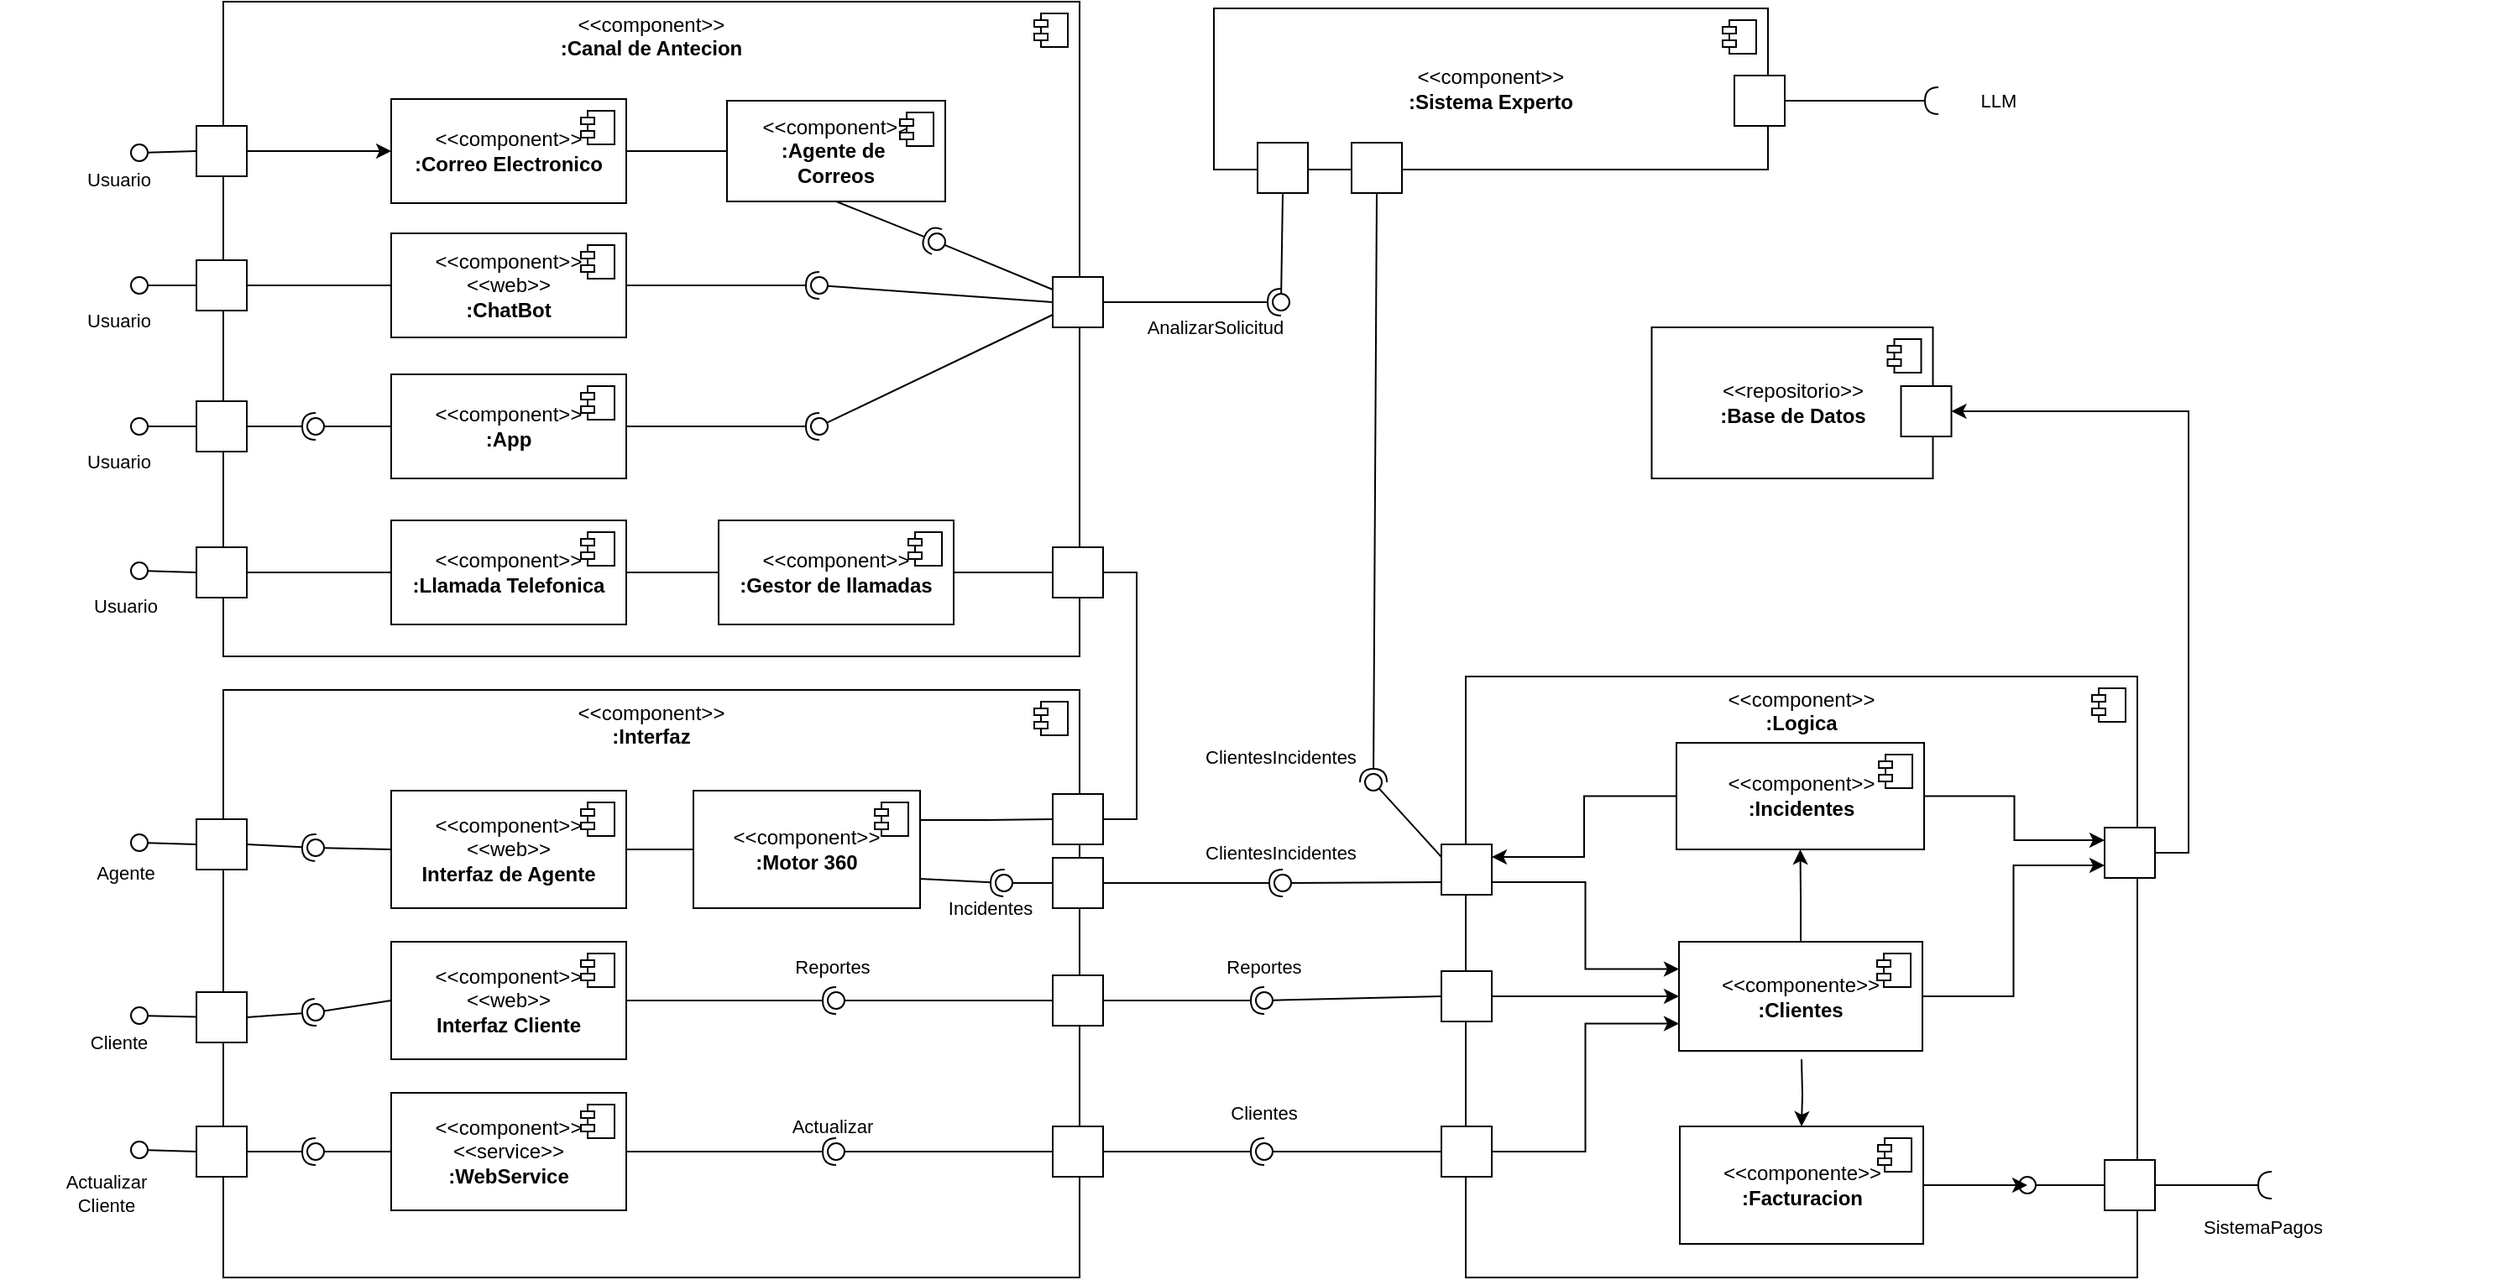 <mxfile version="24.7.7">
  <diagram name="Página-1" id="badeSgl3rarpciUWfAk7">
    <mxGraphModel dx="2587" dy="790" grid="1" gridSize="10" guides="1" tooltips="1" connect="1" arrows="1" fold="1" page="1" pageScale="1" pageWidth="827" pageHeight="1169" math="0" shadow="0">
      <root>
        <mxCell id="0" />
        <mxCell id="1" parent="0" />
        <mxCell id="QKdsGa7gmg4QLBwzVYQP-52" value="&amp;lt;&amp;lt;component&amp;gt;&amp;gt;&lt;div&gt;&lt;b&gt;:Logica&lt;/b&gt;&lt;/div&gt;" style="html=1;dropTarget=0;whiteSpace=wrap;verticalAlign=top;" parent="1" vertex="1">
          <mxGeometry x="60" y="472" width="400" height="358" as="geometry" />
        </mxCell>
        <mxCell id="QKdsGa7gmg4QLBwzVYQP-53" value="" style="shape=module;jettyWidth=8;jettyHeight=4;" parent="QKdsGa7gmg4QLBwzVYQP-52" vertex="1">
          <mxGeometry x="1" width="20" height="20" relative="1" as="geometry">
            <mxPoint x="-27" y="7" as="offset" />
          </mxGeometry>
        </mxCell>
        <mxCell id="oYlXpJVkNZ7Khja5sfW1-7" value="" style="rounded=0;orthogonalLoop=1;jettySize=auto;html=1;endArrow=oval;endFill=0;sketch=0;sourcePerimeterSpacing=0;targetPerimeterSpacing=0;endSize=10;exitX=0;exitY=0.5;exitDx=0;exitDy=0;" parent="1" source="QKdsGa7gmg4QLBwzVYQP-26" edge="1">
          <mxGeometry relative="1" as="geometry">
            <mxPoint x="-800" y="90" as="sourcePoint" />
            <mxPoint x="-730" y="160" as="targetPoint" />
          </mxGeometry>
        </mxCell>
        <mxCell id="oYlXpJVkNZ7Khja5sfW1-8" value="" style="ellipse;whiteSpace=wrap;html=1;align=center;aspect=fixed;fillColor=none;strokeColor=none;resizable=0;perimeter=centerPerimeter;rotatable=0;allowArrows=0;points=[];outlineConnect=1;" parent="1" vertex="1">
          <mxGeometry x="-720" y="156" width="10" height="10" as="geometry" />
        </mxCell>
        <mxCell id="oYlXpJVkNZ7Khja5sfW1-23" value="&lt;div&gt;&amp;lt;&amp;lt;repositorio&amp;gt;&amp;gt;&lt;br&gt;&lt;div&gt;&lt;b&gt;:Base de Datos&lt;/b&gt;&lt;/div&gt;&lt;/div&gt;" style="html=1;dropTarget=0;whiteSpace=wrap;" parent="1" vertex="1">
          <mxGeometry x="170.75" y="264" width="167.5" height="90" as="geometry" />
        </mxCell>
        <mxCell id="oYlXpJVkNZ7Khja5sfW1-24" value="" style="shape=module;jettyWidth=8;jettyHeight=4;" parent="oYlXpJVkNZ7Khja5sfW1-23" vertex="1">
          <mxGeometry x="1" width="20" height="20" relative="1" as="geometry">
            <mxPoint x="-27" y="7" as="offset" />
          </mxGeometry>
        </mxCell>
        <mxCell id="oYlXpJVkNZ7Khja5sfW1-25" value="&amp;lt;&amp;lt;component&amp;gt;&amp;gt;&lt;div&gt;&lt;b&gt;:Sistema&amp;nbsp;&lt;/b&gt;&lt;b style=&quot;background-color: initial;&quot;&gt;Experto&lt;/b&gt;&lt;/div&gt;" style="html=1;dropTarget=0;whiteSpace=wrap;" parent="1" vertex="1">
          <mxGeometry x="-90" y="74" width="330" height="96" as="geometry" />
        </mxCell>
        <mxCell id="oYlXpJVkNZ7Khja5sfW1-26" value="" style="shape=module;jettyWidth=8;jettyHeight=4;" parent="oYlXpJVkNZ7Khja5sfW1-25" vertex="1">
          <mxGeometry x="1" width="20" height="20" relative="1" as="geometry">
            <mxPoint x="-27" y="7" as="offset" />
          </mxGeometry>
        </mxCell>
        <mxCell id="QKdsGa7gmg4QLBwzVYQP-125" style="edgeStyle=orthogonalEdgeStyle;rounded=0;orthogonalLoop=1;jettySize=auto;html=1;exitX=1;exitY=0.5;exitDx=0;exitDy=0;entryX=0;entryY=0.75;entryDx=0;entryDy=0;" parent="1" source="oYlXpJVkNZ7Khja5sfW1-29" target="QKdsGa7gmg4QLBwzVYQP-121" edge="1">
          <mxGeometry relative="1" as="geometry">
            <mxPoint x="530" y="640" as="targetPoint" />
          </mxGeometry>
        </mxCell>
        <mxCell id="oKgdhm9xQElxdaElD9RI-2" style="edgeStyle=orthogonalEdgeStyle;rounded=0;orthogonalLoop=1;jettySize=auto;html=1;entryX=0.5;entryY=0;entryDx=0;entryDy=0;" parent="1" target="0yX0eXvTFX88OV4LpYDG-4" edge="1">
          <mxGeometry relative="1" as="geometry">
            <mxPoint x="260" y="700" as="sourcePoint" />
          </mxGeometry>
        </mxCell>
        <mxCell id="oYlXpJVkNZ7Khja5sfW1-29" value="&amp;lt;&amp;lt;componente&amp;gt;&amp;gt;&lt;div&gt;&lt;div&gt;&lt;b&gt;:Clientes&lt;/b&gt;&lt;/div&gt;&lt;/div&gt;" style="html=1;dropTarget=0;whiteSpace=wrap;" parent="1" vertex="1">
          <mxGeometry x="187" y="630" width="145" height="65" as="geometry" />
        </mxCell>
        <mxCell id="oYlXpJVkNZ7Khja5sfW1-30" value="" style="shape=module;jettyWidth=8;jettyHeight=4;" parent="oYlXpJVkNZ7Khja5sfW1-29" vertex="1">
          <mxGeometry x="1" width="20" height="20" relative="1" as="geometry">
            <mxPoint x="-27" y="7" as="offset" />
          </mxGeometry>
        </mxCell>
        <mxCell id="oYlXpJVkNZ7Khja5sfW1-34" value="" style="ellipse;whiteSpace=wrap;html=1;align=center;aspect=fixed;fillColor=none;strokeColor=none;resizable=0;perimeter=centerPerimeter;rotatable=0;allowArrows=0;points=[];outlineConnect=1;" parent="1" vertex="1">
          <mxGeometry x="379.5" y="164" width="10" height="10" as="geometry" />
        </mxCell>
        <mxCell id="QKdsGa7gmg4QLBwzVYQP-124" style="edgeStyle=orthogonalEdgeStyle;rounded=0;orthogonalLoop=1;jettySize=auto;html=1;exitX=1;exitY=0.5;exitDx=0;exitDy=0;entryX=0;entryY=0.25;entryDx=0;entryDy=0;" parent="1" source="oYlXpJVkNZ7Khja5sfW1-45" target="QKdsGa7gmg4QLBwzVYQP-121" edge="1">
          <mxGeometry relative="1" as="geometry" />
        </mxCell>
        <mxCell id="xeF10_SFYfUYEAMAfc9h-4" style="edgeStyle=orthogonalEdgeStyle;rounded=0;orthogonalLoop=1;jettySize=auto;html=1;exitX=0;exitY=0.5;exitDx=0;exitDy=0;entryX=1;entryY=0.25;entryDx=0;entryDy=0;" edge="1" parent="1" source="oYlXpJVkNZ7Khja5sfW1-45" target="QKdsGa7gmg4QLBwzVYQP-144">
          <mxGeometry relative="1" as="geometry" />
        </mxCell>
        <mxCell id="oYlXpJVkNZ7Khja5sfW1-45" value="&amp;lt;&amp;lt;component&amp;gt;&amp;gt;&lt;div&gt;&lt;b style=&quot;background-color: initial;&quot;&gt;:Incidentes&lt;/b&gt;&lt;/div&gt;" style="html=1;dropTarget=0;whiteSpace=wrap;" parent="1" vertex="1">
          <mxGeometry x="185.5" y="511.5" width="147.5" height="63.5" as="geometry" />
        </mxCell>
        <mxCell id="oYlXpJVkNZ7Khja5sfW1-46" value="" style="shape=module;jettyWidth=8;jettyHeight=4;" parent="oYlXpJVkNZ7Khja5sfW1-45" vertex="1">
          <mxGeometry x="1" width="20" height="20" relative="1" as="geometry">
            <mxPoint x="-27" y="7" as="offset" />
          </mxGeometry>
        </mxCell>
        <mxCell id="oYlXpJVkNZ7Khja5sfW1-49" value="" style="ellipse;whiteSpace=wrap;html=1;align=center;aspect=fixed;fillColor=none;strokeColor=none;resizable=0;perimeter=centerPerimeter;rotatable=0;allowArrows=0;points=[];outlineConnect=1;" parent="1" vertex="1">
          <mxGeometry x="179.5" y="184" width="10" height="10" as="geometry" />
        </mxCell>
        <mxCell id="oYlXpJVkNZ7Khja5sfW1-52" value="" style="ellipse;whiteSpace=wrap;html=1;align=center;aspect=fixed;fillColor=none;strokeColor=none;resizable=0;perimeter=centerPerimeter;rotatable=0;allowArrows=0;points=[];outlineConnect=1;" parent="1" vertex="1">
          <mxGeometry x="389.5" y="234" width="10" height="10" as="geometry" />
        </mxCell>
        <mxCell id="oYlXpJVkNZ7Khja5sfW1-53" value="" style="rounded=0;orthogonalLoop=1;jettySize=auto;html=1;endArrow=halfCircle;endFill=0;endSize=6;strokeWidth=1;sketch=0;exitX=1;exitY=0.5;exitDx=0;exitDy=0;" parent="1" source="QKdsGa7gmg4QLBwzVYQP-60" edge="1">
          <mxGeometry relative="1" as="geometry">
            <mxPoint x="386" y="180" as="sourcePoint" />
            <mxPoint x="341.5" y="129" as="targetPoint" />
          </mxGeometry>
        </mxCell>
        <mxCell id="oYlXpJVkNZ7Khja5sfW1-55" value="" style="ellipse;whiteSpace=wrap;html=1;align=center;aspect=fixed;fillColor=none;strokeColor=none;resizable=0;perimeter=centerPerimeter;rotatable=0;allowArrows=0;points=[];outlineConnect=1;" parent="1" vertex="1">
          <mxGeometry x="640" y="190" width="10" height="10" as="geometry" />
        </mxCell>
        <mxCell id="oYlXpJVkNZ7Khja5sfW1-58" value="" style="ellipse;whiteSpace=wrap;html=1;align=center;aspect=fixed;fillColor=none;strokeColor=none;resizable=0;perimeter=centerPerimeter;rotatable=0;allowArrows=0;points=[];outlineConnect=1;" parent="1" vertex="1">
          <mxGeometry x="504.5" y="198" width="10" height="10" as="geometry" />
        </mxCell>
        <mxCell id="oYlXpJVkNZ7Khja5sfW1-66" value="" style="ellipse;whiteSpace=wrap;html=1;align=center;aspect=fixed;fillColor=none;strokeColor=none;resizable=0;perimeter=centerPerimeter;rotatable=0;allowArrows=0;points=[];outlineConnect=1;" parent="1" vertex="1">
          <mxGeometry x="554.5" y="273" width="10" height="10" as="geometry" />
        </mxCell>
        <mxCell id="oYlXpJVkNZ7Khja5sfW1-69" value="" style="ellipse;whiteSpace=wrap;html=1;align=center;aspect=fixed;fillColor=none;strokeColor=none;resizable=0;perimeter=centerPerimeter;rotatable=0;allowArrows=0;points=[];outlineConnect=1;" parent="1" vertex="1">
          <mxGeometry x="650" y="520" width="10" height="10" as="geometry" />
        </mxCell>
        <mxCell id="oYlXpJVkNZ7Khja5sfW1-84" value="" style="ellipse;whiteSpace=wrap;html=1;align=center;aspect=fixed;fillColor=none;strokeColor=none;resizable=0;perimeter=centerPerimeter;rotatable=0;allowArrows=0;points=[];outlineConnect=1;" parent="1" vertex="1">
          <mxGeometry x="450.5" y="532" width="10" height="10" as="geometry" />
        </mxCell>
        <mxCell id="oYlXpJVkNZ7Khja5sfW1-88" value="" style="ellipse;whiteSpace=wrap;html=1;align=center;aspect=fixed;fillColor=none;strokeColor=none;resizable=0;perimeter=centerPerimeter;rotatable=0;allowArrows=0;points=[];outlineConnect=1;" parent="1" vertex="1">
          <mxGeometry x="511.5" y="555" width="10" height="10" as="geometry" />
        </mxCell>
        <UserObject label="SistemaPagos" placeholders="1" name="Variable" id="oYlXpJVkNZ7Khja5sfW1-94">
          <mxCell style="text;html=1;strokeColor=none;fillColor=none;align=center;verticalAlign=middle;whiteSpace=wrap;overflow=hidden;fontSize=11;" parent="1" vertex="1">
            <mxGeometry x="480" y="790" width="110" height="20" as="geometry" />
          </mxCell>
        </UserObject>
        <UserObject label="LLM" placeholders="1" name="Variable" id="oYlXpJVkNZ7Khja5sfW1-102">
          <mxCell style="text;html=1;strokeColor=none;fillColor=none;align=center;verticalAlign=middle;whiteSpace=wrap;overflow=hidden;fontSize=11;" parent="1" vertex="1">
            <mxGeometry x="313.5" y="119" width="127" height="20" as="geometry" />
          </mxCell>
        </UserObject>
        <UserObject label="Actualizar&lt;div&gt;Cliente&lt;/div&gt;" placeholders="1" name="Variable" id="oYlXpJVkNZ7Khja5sfW1-107">
          <mxCell style="text;html=1;strokeColor=none;fillColor=none;align=center;verticalAlign=middle;whiteSpace=wrap;overflow=hidden;fontSize=11;" parent="1" vertex="1">
            <mxGeometry x="-813" y="760" width="127" height="40" as="geometry" />
          </mxCell>
        </UserObject>
        <mxCell id="0yX0eXvTFX88OV4LpYDG-4" value="&amp;lt;&amp;lt;componente&amp;gt;&amp;gt;&lt;div&gt;&lt;b&gt;:&lt;/b&gt;&lt;b style=&quot;background-color: initial;&quot;&gt;Facturacion&lt;/b&gt;&lt;/div&gt;" style="html=1;dropTarget=0;whiteSpace=wrap;" parent="1" vertex="1">
          <mxGeometry x="187.5" y="740" width="145" height="70" as="geometry" />
        </mxCell>
        <mxCell id="0yX0eXvTFX88OV4LpYDG-5" value="" style="shape=module;jettyWidth=8;jettyHeight=4;" parent="0yX0eXvTFX88OV4LpYDG-4" vertex="1">
          <mxGeometry x="1" width="20" height="20" relative="1" as="geometry">
            <mxPoint x="-27" y="7" as="offset" />
          </mxGeometry>
        </mxCell>
        <mxCell id="0yX0eXvTFX88OV4LpYDG-8" value="" style="ellipse;whiteSpace=wrap;html=1;align=center;aspect=fixed;fillColor=none;strokeColor=none;resizable=0;perimeter=centerPerimeter;rotatable=0;allowArrows=0;points=[];outlineConnect=1;" parent="1" vertex="1">
          <mxGeometry x="511.5" y="460" width="10" height="10" as="geometry" />
        </mxCell>
        <mxCell id="0yX0eXvTFX88OV4LpYDG-12" value="" style="ellipse;whiteSpace=wrap;html=1;align=center;aspect=fixed;fillColor=none;strokeColor=none;resizable=0;perimeter=centerPerimeter;rotatable=0;allowArrows=0;points=[];outlineConnect=1;" parent="1" vertex="1">
          <mxGeometry x="665" y="460" width="10" height="10" as="geometry" />
        </mxCell>
        <mxCell id="QKdsGa7gmg4QLBwzVYQP-1" value="&amp;lt;&amp;lt;component&amp;gt;&amp;gt;&lt;div&gt;&lt;b&gt;:Canal de Antecion&lt;/b&gt;&lt;/div&gt;" style="html=1;dropTarget=0;whiteSpace=wrap;verticalAlign=top;" parent="1" vertex="1">
          <mxGeometry x="-680" y="70" width="510" height="390" as="geometry" />
        </mxCell>
        <mxCell id="QKdsGa7gmg4QLBwzVYQP-2" value="" style="shape=module;jettyWidth=8;jettyHeight=4;" parent="QKdsGa7gmg4QLBwzVYQP-1" vertex="1">
          <mxGeometry x="1" width="20" height="20" relative="1" as="geometry">
            <mxPoint x="-27" y="7" as="offset" />
          </mxGeometry>
        </mxCell>
        <mxCell id="QKdsGa7gmg4QLBwzVYQP-88" style="edgeStyle=orthogonalEdgeStyle;rounded=0;orthogonalLoop=1;jettySize=auto;html=1;exitX=1;exitY=0.5;exitDx=0;exitDy=0;entryX=0;entryY=0.5;entryDx=0;entryDy=0;endArrow=none;endFill=0;" parent="1" source="QKdsGa7gmg4QLBwzVYQP-5" target="QKdsGa7gmg4QLBwzVYQP-82" edge="1">
          <mxGeometry relative="1" as="geometry" />
        </mxCell>
        <mxCell id="QKdsGa7gmg4QLBwzVYQP-5" value="&amp;lt;&amp;lt;component&amp;gt;&amp;gt;&lt;div&gt;&lt;b&gt;:&lt;/b&gt;&lt;b style=&quot;background-color: initial;&quot;&gt;Llamada Telefonica&lt;/b&gt;&lt;/div&gt;" style="html=1;dropTarget=0;whiteSpace=wrap;" parent="1" vertex="1">
          <mxGeometry x="-580" y="379" width="140" height="62" as="geometry" />
        </mxCell>
        <mxCell id="QKdsGa7gmg4QLBwzVYQP-6" value="" style="shape=module;jettyWidth=8;jettyHeight=4;" parent="QKdsGa7gmg4QLBwzVYQP-5" vertex="1">
          <mxGeometry x="1" width="20" height="20" relative="1" as="geometry">
            <mxPoint x="-27" y="7" as="offset" />
          </mxGeometry>
        </mxCell>
        <mxCell id="QKdsGa7gmg4QLBwzVYQP-50" style="edgeStyle=orthogonalEdgeStyle;rounded=0;orthogonalLoop=1;jettySize=auto;html=1;exitX=1;exitY=0.5;exitDx=0;exitDy=0;entryX=0;entryY=0.5;entryDx=0;entryDy=0;endArrow=none;endFill=0;" parent="1" source="QKdsGa7gmg4QLBwzVYQP-7" target="QKdsGa7gmg4QLBwzVYQP-43" edge="1">
          <mxGeometry relative="1" as="geometry" />
        </mxCell>
        <mxCell id="QKdsGa7gmg4QLBwzVYQP-7" value="&amp;lt;&amp;lt;component&amp;gt;&amp;gt;&lt;div&gt;&lt;b&gt;:&lt;/b&gt;&lt;b style=&quot;background-color: initial;&quot;&gt;Correo Electronico&lt;/b&gt;&lt;/div&gt;" style="html=1;dropTarget=0;whiteSpace=wrap;" parent="1" vertex="1">
          <mxGeometry x="-580" y="128" width="140" height="62" as="geometry" />
        </mxCell>
        <mxCell id="QKdsGa7gmg4QLBwzVYQP-8" value="" style="shape=module;jettyWidth=8;jettyHeight=4;" parent="QKdsGa7gmg4QLBwzVYQP-7" vertex="1">
          <mxGeometry x="1" width="20" height="20" relative="1" as="geometry">
            <mxPoint x="-27" y="7" as="offset" />
          </mxGeometry>
        </mxCell>
        <mxCell id="QKdsGa7gmg4QLBwzVYQP-9" value="&amp;lt;&amp;lt;component&amp;gt;&amp;gt;&lt;div&gt;&amp;lt;&amp;lt;web&amp;gt;&amp;gt;&lt;br&gt;&lt;div&gt;&lt;b&gt;:&lt;/b&gt;&lt;b style=&quot;background-color: initial;&quot;&gt;ChatBot&lt;/b&gt;&lt;/div&gt;&lt;/div&gt;" style="html=1;dropTarget=0;whiteSpace=wrap;" parent="1" vertex="1">
          <mxGeometry x="-580" y="208" width="140" height="62" as="geometry" />
        </mxCell>
        <mxCell id="QKdsGa7gmg4QLBwzVYQP-10" value="" style="shape=module;jettyWidth=8;jettyHeight=4;" parent="QKdsGa7gmg4QLBwzVYQP-9" vertex="1">
          <mxGeometry x="1" width="20" height="20" relative="1" as="geometry">
            <mxPoint x="-27" y="7" as="offset" />
          </mxGeometry>
        </mxCell>
        <mxCell id="QKdsGa7gmg4QLBwzVYQP-13" value="&amp;lt;&amp;lt;component&amp;gt;&amp;gt;&lt;div&gt;&lt;b&gt;:Interfaz&lt;/b&gt;&lt;/div&gt;" style="html=1;dropTarget=0;whiteSpace=wrap;verticalAlign=top;" parent="1" vertex="1">
          <mxGeometry x="-680" y="480" width="510" height="350" as="geometry" />
        </mxCell>
        <mxCell id="QKdsGa7gmg4QLBwzVYQP-14" value="" style="shape=module;jettyWidth=8;jettyHeight=4;" parent="QKdsGa7gmg4QLBwzVYQP-13" vertex="1">
          <mxGeometry x="1" width="20" height="20" relative="1" as="geometry">
            <mxPoint x="-27" y="7" as="offset" />
          </mxGeometry>
        </mxCell>
        <mxCell id="QKdsGa7gmg4QLBwzVYQP-98" style="edgeStyle=orthogonalEdgeStyle;rounded=0;orthogonalLoop=1;jettySize=auto;html=1;exitX=1;exitY=0.5;exitDx=0;exitDy=0;entryX=0;entryY=0.5;entryDx=0;entryDy=0;endArrow=none;endFill=0;" parent="1" source="QKdsGa7gmg4QLBwzVYQP-15" target="QKdsGa7gmg4QLBwzVYQP-84" edge="1">
          <mxGeometry relative="1" as="geometry" />
        </mxCell>
        <mxCell id="QKdsGa7gmg4QLBwzVYQP-15" value="&amp;lt;&amp;lt;component&amp;gt;&amp;gt;&lt;div&gt;&amp;lt;&amp;lt;web&amp;gt;&amp;gt;&lt;br&gt;&lt;div&gt;&lt;b&gt;Interfaz de Agente&lt;/b&gt;&lt;/div&gt;&lt;/div&gt;" style="html=1;dropTarget=0;whiteSpace=wrap;" parent="1" vertex="1">
          <mxGeometry x="-580" y="540" width="140" height="70" as="geometry" />
        </mxCell>
        <mxCell id="QKdsGa7gmg4QLBwzVYQP-16" value="" style="shape=module;jettyWidth=8;jettyHeight=4;" parent="QKdsGa7gmg4QLBwzVYQP-15" vertex="1">
          <mxGeometry x="1" width="20" height="20" relative="1" as="geometry">
            <mxPoint x="-27" y="7" as="offset" />
          </mxGeometry>
        </mxCell>
        <mxCell id="QKdsGa7gmg4QLBwzVYQP-17" value="&amp;lt;&amp;lt;component&amp;gt;&amp;gt;&lt;div&gt;&amp;lt;&amp;lt;web&amp;gt;&amp;gt;&lt;br&gt;&lt;div&gt;&lt;b&gt;Interfaz Cliente&lt;/b&gt;&lt;/div&gt;&lt;/div&gt;" style="html=1;dropTarget=0;whiteSpace=wrap;" parent="1" vertex="1">
          <mxGeometry x="-580" y="630" width="140" height="70" as="geometry" />
        </mxCell>
        <mxCell id="QKdsGa7gmg4QLBwzVYQP-18" value="" style="shape=module;jettyWidth=8;jettyHeight=4;" parent="QKdsGa7gmg4QLBwzVYQP-17" vertex="1">
          <mxGeometry x="1" width="20" height="20" relative="1" as="geometry">
            <mxPoint x="-27" y="7" as="offset" />
          </mxGeometry>
        </mxCell>
        <mxCell id="QKdsGa7gmg4QLBwzVYQP-19" value="&amp;lt;&amp;lt;component&amp;gt;&amp;gt;&lt;div&gt;&amp;lt;&amp;lt;service&amp;gt;&amp;gt;&lt;br&gt;&lt;div&gt;&lt;div&gt;&lt;b&gt;:WebService&lt;/b&gt;&lt;/div&gt;&lt;/div&gt;&lt;/div&gt;" style="html=1;dropTarget=0;whiteSpace=wrap;" parent="1" vertex="1">
          <mxGeometry x="-580" y="720" width="140" height="70" as="geometry" />
        </mxCell>
        <mxCell id="QKdsGa7gmg4QLBwzVYQP-20" value="" style="shape=module;jettyWidth=8;jettyHeight=4;" parent="QKdsGa7gmg4QLBwzVYQP-19" vertex="1">
          <mxGeometry x="1" width="20" height="20" relative="1" as="geometry">
            <mxPoint x="-27" y="7" as="offset" />
          </mxGeometry>
        </mxCell>
        <mxCell id="QKdsGa7gmg4QLBwzVYQP-21" value="&amp;lt;&amp;lt;component&amp;gt;&amp;gt;&lt;div&gt;&lt;b&gt;:&lt;/b&gt;&lt;b style=&quot;background-color: initial;&quot;&gt;App&lt;/b&gt;&lt;/div&gt;" style="html=1;dropTarget=0;whiteSpace=wrap;" parent="1" vertex="1">
          <mxGeometry x="-580" y="292" width="140" height="62" as="geometry" />
        </mxCell>
        <mxCell id="QKdsGa7gmg4QLBwzVYQP-22" value="" style="shape=module;jettyWidth=8;jettyHeight=4;" parent="QKdsGa7gmg4QLBwzVYQP-21" vertex="1">
          <mxGeometry x="1" width="20" height="20" relative="1" as="geometry">
            <mxPoint x="-27" y="7" as="offset" />
          </mxGeometry>
        </mxCell>
        <mxCell id="QKdsGa7gmg4QLBwzVYQP-30" style="edgeStyle=orthogonalEdgeStyle;rounded=0;orthogonalLoop=1;jettySize=auto;html=1;exitX=1;exitY=0.5;exitDx=0;exitDy=0;entryX=0;entryY=0.5;entryDx=0;entryDy=0;endArrow=classic;endFill=1;" parent="1" source="QKdsGa7gmg4QLBwzVYQP-26" target="QKdsGa7gmg4QLBwzVYQP-7" edge="1">
          <mxGeometry relative="1" as="geometry" />
        </mxCell>
        <mxCell id="QKdsGa7gmg4QLBwzVYQP-26" value="" style="html=1;rounded=0;" parent="1" vertex="1">
          <mxGeometry x="-696" y="144" width="30" height="30" as="geometry" />
        </mxCell>
        <mxCell id="QKdsGa7gmg4QLBwzVYQP-68" style="edgeStyle=orthogonalEdgeStyle;rounded=0;orthogonalLoop=1;jettySize=auto;html=1;exitX=1;exitY=0.5;exitDx=0;exitDy=0;entryX=0;entryY=0.5;entryDx=0;entryDy=0;endArrow=none;endFill=0;" parent="1" source="QKdsGa7gmg4QLBwzVYQP-31" target="QKdsGa7gmg4QLBwzVYQP-9" edge="1">
          <mxGeometry relative="1" as="geometry" />
        </mxCell>
        <mxCell id="QKdsGa7gmg4QLBwzVYQP-31" value="" style="html=1;rounded=0;" parent="1" vertex="1">
          <mxGeometry x="-696" y="224" width="30" height="30" as="geometry" />
        </mxCell>
        <mxCell id="QKdsGa7gmg4QLBwzVYQP-32" value="" style="html=1;rounded=0;" parent="1" vertex="1">
          <mxGeometry x="-696" y="308" width="30" height="30" as="geometry" />
        </mxCell>
        <mxCell id="QKdsGa7gmg4QLBwzVYQP-87" style="edgeStyle=orthogonalEdgeStyle;rounded=0;orthogonalLoop=1;jettySize=auto;html=1;exitX=1;exitY=0.5;exitDx=0;exitDy=0;entryX=0;entryY=0.5;entryDx=0;entryDy=0;endArrow=none;endFill=0;" parent="1" source="QKdsGa7gmg4QLBwzVYQP-33" target="QKdsGa7gmg4QLBwzVYQP-5" edge="1">
          <mxGeometry relative="1" as="geometry" />
        </mxCell>
        <mxCell id="QKdsGa7gmg4QLBwzVYQP-33" value="" style="html=1;rounded=0;" parent="1" vertex="1">
          <mxGeometry x="-696" y="395" width="30" height="30" as="geometry" />
        </mxCell>
        <mxCell id="QKdsGa7gmg4QLBwzVYQP-34" value="" style="rounded=0;orthogonalLoop=1;jettySize=auto;html=1;endArrow=halfCircle;endFill=0;endSize=6;strokeWidth=1;sketch=0;exitX=1;exitY=0.5;exitDx=0;exitDy=0;" parent="1" source="QKdsGa7gmg4QLBwzVYQP-32" target="QKdsGa7gmg4QLBwzVYQP-36" edge="1">
          <mxGeometry relative="1" as="geometry">
            <mxPoint x="-480" y="278" as="sourcePoint" />
          </mxGeometry>
        </mxCell>
        <mxCell id="QKdsGa7gmg4QLBwzVYQP-35" value="" style="rounded=0;orthogonalLoop=1;jettySize=auto;html=1;endArrow=oval;endFill=0;sketch=0;sourcePerimeterSpacing=0;targetPerimeterSpacing=0;endSize=10;exitX=0;exitY=0.5;exitDx=0;exitDy=0;" parent="1" source="QKdsGa7gmg4QLBwzVYQP-21" target="QKdsGa7gmg4QLBwzVYQP-36" edge="1">
          <mxGeometry relative="1" as="geometry">
            <mxPoint x="-660" y="240" as="sourcePoint" />
          </mxGeometry>
        </mxCell>
        <mxCell id="QKdsGa7gmg4QLBwzVYQP-36" value="" style="ellipse;whiteSpace=wrap;html=1;align=center;aspect=fixed;fillColor=none;strokeColor=none;resizable=0;perimeter=centerPerimeter;rotatable=0;allowArrows=0;points=[];outlineConnect=1;" parent="1" vertex="1">
          <mxGeometry x="-630" y="318" width="10" height="10" as="geometry" />
        </mxCell>
        <mxCell id="QKdsGa7gmg4QLBwzVYQP-39" value="" style="rounded=0;orthogonalLoop=1;jettySize=auto;html=1;endArrow=oval;endFill=0;sketch=0;sourcePerimeterSpacing=0;targetPerimeterSpacing=0;endSize=10;exitX=0;exitY=0.5;exitDx=0;exitDy=0;" parent="1" source="QKdsGa7gmg4QLBwzVYQP-31" edge="1">
          <mxGeometry relative="1" as="geometry">
            <mxPoint x="-686" y="169" as="sourcePoint" />
            <mxPoint x="-730" y="239" as="targetPoint" />
          </mxGeometry>
        </mxCell>
        <mxCell id="QKdsGa7gmg4QLBwzVYQP-40" value="" style="ellipse;whiteSpace=wrap;html=1;align=center;aspect=fixed;fillColor=none;strokeColor=none;resizable=0;perimeter=centerPerimeter;rotatable=0;allowArrows=0;points=[];outlineConnect=1;" parent="1" vertex="1">
          <mxGeometry x="-710" y="192" width="10" height="10" as="geometry" />
        </mxCell>
        <mxCell id="QKdsGa7gmg4QLBwzVYQP-41" value="" style="rounded=0;orthogonalLoop=1;jettySize=auto;html=1;endArrow=oval;endFill=0;sketch=0;sourcePerimeterSpacing=0;targetPerimeterSpacing=0;endSize=10;exitX=0;exitY=0.5;exitDx=0;exitDy=0;" parent="1" source="QKdsGa7gmg4QLBwzVYQP-32" edge="1">
          <mxGeometry relative="1" as="geometry">
            <mxPoint x="-686" y="249" as="sourcePoint" />
            <mxPoint x="-730" y="323" as="targetPoint" />
          </mxGeometry>
        </mxCell>
        <mxCell id="QKdsGa7gmg4QLBwzVYQP-42" value="" style="rounded=0;orthogonalLoop=1;jettySize=auto;html=1;endArrow=oval;endFill=0;sketch=0;sourcePerimeterSpacing=0;targetPerimeterSpacing=0;endSize=10;exitX=0;exitY=0.5;exitDx=0;exitDy=0;" parent="1" source="QKdsGa7gmg4QLBwzVYQP-33" edge="1">
          <mxGeometry relative="1" as="geometry">
            <mxPoint x="-700" y="410" as="sourcePoint" />
            <mxPoint x="-730" y="409" as="targetPoint" />
          </mxGeometry>
        </mxCell>
        <mxCell id="QKdsGa7gmg4QLBwzVYQP-43" value="&amp;lt;&amp;lt;component&amp;gt;&amp;gt;&lt;div&gt;&lt;b&gt;:Agente de&amp;nbsp;&lt;/b&gt;&lt;div&gt;&lt;b&gt;Correos&lt;/b&gt;&lt;/div&gt;&lt;/div&gt;" style="html=1;dropTarget=0;whiteSpace=wrap;" parent="1" vertex="1">
          <mxGeometry x="-380" y="129" width="130" height="60" as="geometry" />
        </mxCell>
        <mxCell id="QKdsGa7gmg4QLBwzVYQP-44" value="" style="shape=module;jettyWidth=8;jettyHeight=4;" parent="QKdsGa7gmg4QLBwzVYQP-43" vertex="1">
          <mxGeometry x="1" width="20" height="20" relative="1" as="geometry">
            <mxPoint x="-27" y="7" as="offset" />
          </mxGeometry>
        </mxCell>
        <mxCell id="QKdsGa7gmg4QLBwzVYQP-55" value="" style="ellipse;whiteSpace=wrap;html=1;align=center;aspect=fixed;fillColor=none;strokeColor=none;resizable=0;perimeter=centerPerimeter;rotatable=0;allowArrows=0;points=[];outlineConnect=1;" parent="1" vertex="1">
          <mxGeometry x="-80" y="156" width="10" height="10" as="geometry" />
        </mxCell>
        <mxCell id="QKdsGa7gmg4QLBwzVYQP-56" value="" style="html=1;rounded=0;" parent="1" vertex="1">
          <mxGeometry x="-64" y="154" width="30" height="30" as="geometry" />
        </mxCell>
        <mxCell id="QKdsGa7gmg4QLBwzVYQP-58" value="" style="ellipse;whiteSpace=wrap;html=1;align=center;aspect=fixed;fillColor=none;strokeColor=none;resizable=0;perimeter=centerPerimeter;rotatable=0;allowArrows=0;points=[];outlineConnect=1;" parent="1" vertex="1">
          <mxGeometry x="-210" y="156" width="10" height="10" as="geometry" />
        </mxCell>
        <mxCell id="QKdsGa7gmg4QLBwzVYQP-59" value="" style="html=1;rounded=0;" parent="1" vertex="1">
          <mxGeometry x="-186" y="234" width="30" height="30" as="geometry" />
        </mxCell>
        <mxCell id="QKdsGa7gmg4QLBwzVYQP-60" value="" style="html=1;rounded=0;" parent="1" vertex="1">
          <mxGeometry x="220" y="114" width="30" height="30" as="geometry" />
        </mxCell>
        <mxCell id="QKdsGa7gmg4QLBwzVYQP-64" value="" style="rounded=0;orthogonalLoop=1;jettySize=auto;html=1;endArrow=halfCircle;endFill=0;endSize=6;strokeWidth=1;sketch=0;exitX=1;exitY=0.5;exitDx=0;exitDy=0;" parent="1" source="QKdsGa7gmg4QLBwzVYQP-65" edge="1">
          <mxGeometry relative="1" as="geometry">
            <mxPoint x="611.5" y="781" as="sourcePoint" />
            <mxPoint x="540" y="775" as="targetPoint" />
          </mxGeometry>
        </mxCell>
        <mxCell id="QKdsGa7gmg4QLBwzVYQP-65" value="" style="html=1;rounded=0;" parent="1" vertex="1">
          <mxGeometry x="440.5" y="760" width="30" height="30" as="geometry" />
        </mxCell>
        <mxCell id="QKdsGa7gmg4QLBwzVYQP-69" value="" style="rounded=0;orthogonalLoop=1;jettySize=auto;html=1;endArrow=halfCircle;endFill=0;endSize=6;strokeWidth=1;sketch=0;exitX=1;exitY=0.5;exitDx=0;exitDy=0;" parent="1" source="QKdsGa7gmg4QLBwzVYQP-59" target="QKdsGa7gmg4QLBwzVYQP-71" edge="1">
          <mxGeometry relative="1" as="geometry">
            <mxPoint x="-90" y="308" as="sourcePoint" />
          </mxGeometry>
        </mxCell>
        <mxCell id="QKdsGa7gmg4QLBwzVYQP-70" value="" style="rounded=0;orthogonalLoop=1;jettySize=auto;html=1;endArrow=oval;endFill=0;sketch=0;sourcePerimeterSpacing=0;targetPerimeterSpacing=0;endSize=10;exitX=0.5;exitY=1;exitDx=0;exitDy=0;" parent="1" source="QKdsGa7gmg4QLBwzVYQP-56" target="QKdsGa7gmg4QLBwzVYQP-71" edge="1">
          <mxGeometry relative="1" as="geometry">
            <mxPoint x="-130" y="308" as="sourcePoint" />
          </mxGeometry>
        </mxCell>
        <mxCell id="QKdsGa7gmg4QLBwzVYQP-71" value="" style="ellipse;whiteSpace=wrap;html=1;align=center;aspect=fixed;fillColor=none;strokeColor=none;resizable=0;perimeter=centerPerimeter;rotatable=0;allowArrows=0;points=[];outlineConnect=1;" parent="1" vertex="1">
          <mxGeometry x="-55" y="244" width="10" height="10" as="geometry" />
        </mxCell>
        <mxCell id="QKdsGa7gmg4QLBwzVYQP-72" value="" style="rounded=0;orthogonalLoop=1;jettySize=auto;html=1;endArrow=halfCircle;endFill=0;endSize=6;strokeWidth=1;sketch=0;exitX=0.5;exitY=1;exitDx=0;exitDy=0;" parent="1" source="QKdsGa7gmg4QLBwzVYQP-43" target="QKdsGa7gmg4QLBwzVYQP-74" edge="1">
          <mxGeometry relative="1" as="geometry">
            <mxPoint x="-400" y="275" as="sourcePoint" />
          </mxGeometry>
        </mxCell>
        <mxCell id="QKdsGa7gmg4QLBwzVYQP-73" value="" style="rounded=0;orthogonalLoop=1;jettySize=auto;html=1;endArrow=oval;endFill=0;sketch=0;sourcePerimeterSpacing=0;targetPerimeterSpacing=0;endSize=10;exitX=0;exitY=0.25;exitDx=0;exitDy=0;" parent="1" source="QKdsGa7gmg4QLBwzVYQP-59" target="QKdsGa7gmg4QLBwzVYQP-74" edge="1">
          <mxGeometry relative="1" as="geometry">
            <mxPoint x="-440" y="275" as="sourcePoint" />
          </mxGeometry>
        </mxCell>
        <mxCell id="QKdsGa7gmg4QLBwzVYQP-74" value="" style="ellipse;whiteSpace=wrap;html=1;align=center;aspect=fixed;fillColor=none;strokeColor=none;resizable=0;perimeter=centerPerimeter;rotatable=0;allowArrows=0;points=[];outlineConnect=1;" parent="1" vertex="1">
          <mxGeometry x="-260" y="208" width="10" height="10" as="geometry" />
        </mxCell>
        <mxCell id="QKdsGa7gmg4QLBwzVYQP-75" value="" style="rounded=0;orthogonalLoop=1;jettySize=auto;html=1;endArrow=halfCircle;endFill=0;endSize=6;strokeWidth=1;sketch=0;exitX=1;exitY=0.5;exitDx=0;exitDy=0;" parent="1" source="QKdsGa7gmg4QLBwzVYQP-9" target="QKdsGa7gmg4QLBwzVYQP-77" edge="1">
          <mxGeometry relative="1" as="geometry">
            <mxPoint x="-250" y="298" as="sourcePoint" />
          </mxGeometry>
        </mxCell>
        <mxCell id="QKdsGa7gmg4QLBwzVYQP-76" value="" style="rounded=0;orthogonalLoop=1;jettySize=auto;html=1;endArrow=oval;endFill=0;sketch=0;sourcePerimeterSpacing=0;targetPerimeterSpacing=0;endSize=10;exitX=0;exitY=0.5;exitDx=0;exitDy=0;" parent="1" source="QKdsGa7gmg4QLBwzVYQP-59" target="QKdsGa7gmg4QLBwzVYQP-77" edge="1">
          <mxGeometry relative="1" as="geometry">
            <mxPoint x="-290" y="298" as="sourcePoint" />
          </mxGeometry>
        </mxCell>
        <mxCell id="QKdsGa7gmg4QLBwzVYQP-77" value="" style="ellipse;whiteSpace=wrap;html=1;align=center;aspect=fixed;fillColor=none;strokeColor=none;resizable=0;perimeter=centerPerimeter;rotatable=0;allowArrows=0;points=[];outlineConnect=1;" parent="1" vertex="1">
          <mxGeometry x="-330" y="234" width="10" height="10" as="geometry" />
        </mxCell>
        <mxCell id="QKdsGa7gmg4QLBwzVYQP-78" value="" style="rounded=0;orthogonalLoop=1;jettySize=auto;html=1;endArrow=halfCircle;endFill=0;endSize=6;strokeWidth=1;sketch=0;exitX=1;exitY=0.5;exitDx=0;exitDy=0;" parent="1" source="QKdsGa7gmg4QLBwzVYQP-21" target="QKdsGa7gmg4QLBwzVYQP-80" edge="1">
          <mxGeometry relative="1" as="geometry">
            <mxPoint x="-280" y="305" as="sourcePoint" />
          </mxGeometry>
        </mxCell>
        <mxCell id="QKdsGa7gmg4QLBwzVYQP-79" value="" style="rounded=0;orthogonalLoop=1;jettySize=auto;html=1;endArrow=oval;endFill=0;sketch=0;sourcePerimeterSpacing=0;targetPerimeterSpacing=0;endSize=10;exitX=0;exitY=0.75;exitDx=0;exitDy=0;" parent="1" source="QKdsGa7gmg4QLBwzVYQP-59" target="QKdsGa7gmg4QLBwzVYQP-80" edge="1">
          <mxGeometry relative="1" as="geometry">
            <mxPoint x="-320" y="305" as="sourcePoint" />
          </mxGeometry>
        </mxCell>
        <mxCell id="QKdsGa7gmg4QLBwzVYQP-80" value="" style="ellipse;whiteSpace=wrap;html=1;align=center;aspect=fixed;fillColor=none;strokeColor=none;resizable=0;perimeter=centerPerimeter;rotatable=0;allowArrows=0;points=[];outlineConnect=1;" parent="1" vertex="1">
          <mxGeometry x="-330" y="318" width="10" height="10" as="geometry" />
        </mxCell>
        <mxCell id="QKdsGa7gmg4QLBwzVYQP-89" style="edgeStyle=orthogonalEdgeStyle;rounded=0;orthogonalLoop=1;jettySize=auto;html=1;exitX=1;exitY=0.5;exitDx=0;exitDy=0;entryX=0;entryY=0.5;entryDx=0;entryDy=0;endArrow=none;endFill=0;" parent="1" source="QKdsGa7gmg4QLBwzVYQP-82" target="QKdsGa7gmg4QLBwzVYQP-86" edge="1">
          <mxGeometry relative="1" as="geometry" />
        </mxCell>
        <mxCell id="QKdsGa7gmg4QLBwzVYQP-82" value="&amp;lt;&amp;lt;component&amp;gt;&amp;gt;&lt;div&gt;&lt;b&gt;:Gestor de llamadas&lt;/b&gt;&lt;/div&gt;" style="html=1;dropTarget=0;whiteSpace=wrap;" parent="1" vertex="1">
          <mxGeometry x="-385" y="379" width="140" height="62" as="geometry" />
        </mxCell>
        <mxCell id="QKdsGa7gmg4QLBwzVYQP-83" value="" style="shape=module;jettyWidth=8;jettyHeight=4;" parent="QKdsGa7gmg4QLBwzVYQP-82" vertex="1">
          <mxGeometry x="1" width="20" height="20" relative="1" as="geometry">
            <mxPoint x="-27" y="7" as="offset" />
          </mxGeometry>
        </mxCell>
        <mxCell id="QKdsGa7gmg4QLBwzVYQP-91" style="edgeStyle=orthogonalEdgeStyle;rounded=0;orthogonalLoop=1;jettySize=auto;html=1;exitX=1;exitY=0.25;exitDx=0;exitDy=0;entryX=0;entryY=0.5;entryDx=0;entryDy=0;endArrow=none;endFill=0;" parent="1" source="QKdsGa7gmg4QLBwzVYQP-84" target="QKdsGa7gmg4QLBwzVYQP-90" edge="1">
          <mxGeometry relative="1" as="geometry" />
        </mxCell>
        <mxCell id="QKdsGa7gmg4QLBwzVYQP-84" value="&amp;lt;&amp;lt;component&amp;gt;&amp;gt;&lt;div&gt;&lt;b&gt;:Motor 360&lt;/b&gt;&lt;/div&gt;" style="html=1;dropTarget=0;whiteSpace=wrap;imageWidth=24;" parent="1" vertex="1">
          <mxGeometry x="-400" y="540" width="135" height="70" as="geometry" />
        </mxCell>
        <mxCell id="QKdsGa7gmg4QLBwzVYQP-85" value="" style="shape=module;jettyWidth=8;jettyHeight=4;" parent="QKdsGa7gmg4QLBwzVYQP-84" vertex="1">
          <mxGeometry x="1" width="20" height="20" relative="1" as="geometry">
            <mxPoint x="-27" y="7" as="offset" />
          </mxGeometry>
        </mxCell>
        <mxCell id="QKdsGa7gmg4QLBwzVYQP-97" style="edgeStyle=orthogonalEdgeStyle;rounded=0;orthogonalLoop=1;jettySize=auto;html=1;exitX=1;exitY=0.5;exitDx=0;exitDy=0;entryX=1;entryY=0.5;entryDx=0;entryDy=0;endArrow=none;endFill=0;" parent="1" source="QKdsGa7gmg4QLBwzVYQP-86" target="QKdsGa7gmg4QLBwzVYQP-90" edge="1">
          <mxGeometry relative="1" as="geometry" />
        </mxCell>
        <mxCell id="QKdsGa7gmg4QLBwzVYQP-86" value="" style="html=1;rounded=0;" parent="1" vertex="1">
          <mxGeometry x="-186" y="395" width="30" height="30" as="geometry" />
        </mxCell>
        <mxCell id="QKdsGa7gmg4QLBwzVYQP-90" value="" style="html=1;rounded=0;" parent="1" vertex="1">
          <mxGeometry x="-186" y="542" width="30" height="30" as="geometry" />
        </mxCell>
        <mxCell id="QKdsGa7gmg4QLBwzVYQP-92" value="" style="html=1;rounded=0;" parent="1" vertex="1">
          <mxGeometry x="-186" y="580" width="30" height="30" as="geometry" />
        </mxCell>
        <mxCell id="QKdsGa7gmg4QLBwzVYQP-94" value="" style="rounded=0;orthogonalLoop=1;jettySize=auto;html=1;endArrow=halfCircle;endFill=0;endSize=6;strokeWidth=1;sketch=0;exitX=1;exitY=0.75;exitDx=0;exitDy=0;" parent="1" source="QKdsGa7gmg4QLBwzVYQP-84" target="QKdsGa7gmg4QLBwzVYQP-96" edge="1">
          <mxGeometry relative="1" as="geometry">
            <mxPoint x="-200" y="635" as="sourcePoint" />
          </mxGeometry>
        </mxCell>
        <mxCell id="QKdsGa7gmg4QLBwzVYQP-95" value="" style="rounded=0;orthogonalLoop=1;jettySize=auto;html=1;endArrow=oval;endFill=0;sketch=0;sourcePerimeterSpacing=0;targetPerimeterSpacing=0;endSize=10;exitX=0;exitY=0.5;exitDx=0;exitDy=0;" parent="1" source="QKdsGa7gmg4QLBwzVYQP-92" target="QKdsGa7gmg4QLBwzVYQP-96" edge="1">
          <mxGeometry relative="1" as="geometry">
            <mxPoint x="-240" y="635" as="sourcePoint" />
          </mxGeometry>
        </mxCell>
        <mxCell id="QKdsGa7gmg4QLBwzVYQP-96" value="" style="ellipse;whiteSpace=wrap;html=1;align=center;aspect=fixed;fillColor=none;strokeColor=none;resizable=0;perimeter=centerPerimeter;rotatable=0;allowArrows=0;points=[];outlineConnect=1;" parent="1" vertex="1">
          <mxGeometry x="-220" y="590" width="10" height="10" as="geometry" />
        </mxCell>
        <mxCell id="QKdsGa7gmg4QLBwzVYQP-143" style="edgeStyle=orthogonalEdgeStyle;rounded=0;orthogonalLoop=1;jettySize=auto;html=1;entryX=0.5;entryY=1;entryDx=0;entryDy=0;exitX=0.5;exitY=0;exitDx=0;exitDy=0;" parent="1" source="oYlXpJVkNZ7Khja5sfW1-29" target="oYlXpJVkNZ7Khja5sfW1-45" edge="1">
          <mxGeometry relative="1" as="geometry">
            <mxPoint x="270" y="695" as="sourcePoint" />
          </mxGeometry>
        </mxCell>
        <mxCell id="oKgdhm9xQElxdaElD9RI-3" style="edgeStyle=orthogonalEdgeStyle;rounded=0;orthogonalLoop=1;jettySize=auto;html=1;exitX=1;exitY=0.75;exitDx=0;exitDy=0;entryX=0;entryY=0.25;entryDx=0;entryDy=0;" parent="1" source="QKdsGa7gmg4QLBwzVYQP-144" target="oYlXpJVkNZ7Khja5sfW1-29" edge="1">
          <mxGeometry relative="1" as="geometry" />
        </mxCell>
        <mxCell id="QKdsGa7gmg4QLBwzVYQP-102" value="" style="html=1;rounded=0;" parent="1" vertex="1">
          <mxGeometry x="-186" y="650" width="30" height="30" as="geometry" />
        </mxCell>
        <mxCell id="QKdsGa7gmg4QLBwzVYQP-103" value="" style="html=1;rounded=0;" parent="1" vertex="1">
          <mxGeometry x="-186" y="740" width="30" height="30" as="geometry" />
        </mxCell>
        <mxCell id="QKdsGa7gmg4QLBwzVYQP-104" value="" style="rounded=0;orthogonalLoop=1;jettySize=auto;html=1;endArrow=halfCircle;endFill=0;endSize=6;strokeWidth=1;sketch=0;exitX=1;exitY=0.5;exitDx=0;exitDy=0;" parent="1" source="QKdsGa7gmg4QLBwzVYQP-17" target="QKdsGa7gmg4QLBwzVYQP-106" edge="1">
          <mxGeometry relative="1" as="geometry">
            <mxPoint x="-290" y="695" as="sourcePoint" />
          </mxGeometry>
        </mxCell>
        <mxCell id="QKdsGa7gmg4QLBwzVYQP-105" value="" style="rounded=0;orthogonalLoop=1;jettySize=auto;html=1;endArrow=oval;endFill=0;sketch=0;sourcePerimeterSpacing=0;targetPerimeterSpacing=0;endSize=10;exitX=0;exitY=0.5;exitDx=0;exitDy=0;" parent="1" source="QKdsGa7gmg4QLBwzVYQP-102" target="QKdsGa7gmg4QLBwzVYQP-106" edge="1">
          <mxGeometry relative="1" as="geometry">
            <mxPoint x="-330" y="695" as="sourcePoint" />
          </mxGeometry>
        </mxCell>
        <mxCell id="QKdsGa7gmg4QLBwzVYQP-106" value="" style="ellipse;whiteSpace=wrap;html=1;align=center;aspect=fixed;fillColor=none;strokeColor=none;resizable=0;perimeter=centerPerimeter;rotatable=0;allowArrows=0;points=[];outlineConnect=1;" parent="1" vertex="1">
          <mxGeometry x="-320" y="660" width="10" height="10" as="geometry" />
        </mxCell>
        <mxCell id="QKdsGa7gmg4QLBwzVYQP-107" value="" style="rounded=0;orthogonalLoop=1;jettySize=auto;html=1;endArrow=halfCircle;endFill=0;endSize=6;strokeWidth=1;sketch=0;exitX=1;exitY=0.5;exitDx=0;exitDy=0;" parent="1" source="QKdsGa7gmg4QLBwzVYQP-19" target="QKdsGa7gmg4QLBwzVYQP-109" edge="1">
          <mxGeometry relative="1" as="geometry">
            <mxPoint x="-305" y="765" as="sourcePoint" />
          </mxGeometry>
        </mxCell>
        <mxCell id="QKdsGa7gmg4QLBwzVYQP-108" value="" style="rounded=0;orthogonalLoop=1;jettySize=auto;html=1;endArrow=oval;endFill=0;sketch=0;sourcePerimeterSpacing=0;targetPerimeterSpacing=0;endSize=10;exitX=0;exitY=0.5;exitDx=0;exitDy=0;" parent="1" source="QKdsGa7gmg4QLBwzVYQP-103" target="QKdsGa7gmg4QLBwzVYQP-109" edge="1">
          <mxGeometry relative="1" as="geometry">
            <mxPoint x="-345" y="765" as="sourcePoint" />
          </mxGeometry>
        </mxCell>
        <mxCell id="QKdsGa7gmg4QLBwzVYQP-109" value="" style="ellipse;whiteSpace=wrap;html=1;align=center;aspect=fixed;fillColor=none;strokeColor=none;resizable=0;perimeter=centerPerimeter;rotatable=0;allowArrows=0;points=[];outlineConnect=1;" parent="1" vertex="1">
          <mxGeometry x="-320" y="750" width="10" height="10" as="geometry" />
        </mxCell>
        <mxCell id="QKdsGa7gmg4QLBwzVYQP-112" value="" style="ellipse;whiteSpace=wrap;html=1;align=center;aspect=fixed;fillColor=none;strokeColor=none;resizable=0;perimeter=centerPerimeter;rotatable=0;allowArrows=0;points=[];outlineConnect=1;" parent="1" vertex="1">
          <mxGeometry x="140" y="712" width="10" height="10" as="geometry" />
        </mxCell>
        <mxCell id="QKdsGa7gmg4QLBwzVYQP-115" value="" style="ellipse;whiteSpace=wrap;html=1;align=center;aspect=fixed;fillColor=none;strokeColor=none;resizable=0;perimeter=centerPerimeter;rotatable=0;allowArrows=0;points=[];outlineConnect=1;" parent="1" vertex="1">
          <mxGeometry x="400" y="645" width="10" height="10" as="geometry" />
        </mxCell>
        <mxCell id="QKdsGa7gmg4QLBwzVYQP-123" style="edgeStyle=orthogonalEdgeStyle;rounded=0;orthogonalLoop=1;jettySize=auto;html=1;exitX=1;exitY=0.5;exitDx=0;exitDy=0;entryX=1;entryY=0.5;entryDx=0;entryDy=0;" parent="1" source="QKdsGa7gmg4QLBwzVYQP-121" target="QKdsGa7gmg4QLBwzVYQP-122" edge="1">
          <mxGeometry relative="1" as="geometry" />
        </mxCell>
        <mxCell id="QKdsGa7gmg4QLBwzVYQP-121" value="" style="html=1;rounded=0;" parent="1" vertex="1">
          <mxGeometry x="440.5" y="562" width="30" height="30" as="geometry" />
        </mxCell>
        <mxCell id="QKdsGa7gmg4QLBwzVYQP-122" value="" style="html=1;rounded=0;" parent="1" vertex="1">
          <mxGeometry x="319.25" y="299" width="30" height="30" as="geometry" />
        </mxCell>
        <mxCell id="QKdsGa7gmg4QLBwzVYQP-127" value="" style="rounded=0;orthogonalLoop=1;jettySize=auto;html=1;endArrow=oval;endFill=0;sketch=0;sourcePerimeterSpacing=0;targetPerimeterSpacing=0;endSize=10;exitX=0;exitY=0.5;exitDx=0;exitDy=0;" parent="1" source="QKdsGa7gmg4QLBwzVYQP-65" target="QKdsGa7gmg4QLBwzVYQP-128" edge="1">
          <mxGeometry relative="1" as="geometry">
            <mxPoint x="365" y="560" as="sourcePoint" />
          </mxGeometry>
        </mxCell>
        <mxCell id="QKdsGa7gmg4QLBwzVYQP-128" value="" style="ellipse;whiteSpace=wrap;html=1;align=center;aspect=fixed;fillColor=none;strokeColor=none;resizable=0;perimeter=centerPerimeter;rotatable=0;allowArrows=0;points=[];outlineConnect=1;" parent="1" vertex="1">
          <mxGeometry x="389.5" y="770" width="10" height="10" as="geometry" />
        </mxCell>
        <mxCell id="QKdsGa7gmg4QLBwzVYQP-129" value="" style="html=1;rounded=0;" parent="1" vertex="1">
          <mxGeometry x="-8" y="154" width="30" height="30" as="geometry" />
        </mxCell>
        <mxCell id="QKdsGa7gmg4QLBwzVYQP-130" value="" style="rounded=0;orthogonalLoop=1;jettySize=auto;html=1;endArrow=halfCircle;endFill=0;endSize=6;strokeWidth=1;sketch=0;entryX=0.7;entryY=0.4;entryDx=0;entryDy=0;entryPerimeter=0;exitX=0.5;exitY=1;exitDx=0;exitDy=0;" parent="1" source="QKdsGa7gmg4QLBwzVYQP-129" target="QKdsGa7gmg4QLBwzVYQP-132" edge="1">
          <mxGeometry relative="1" as="geometry">
            <mxPoint x="10" y="180" as="sourcePoint" />
          </mxGeometry>
        </mxCell>
        <mxCell id="QKdsGa7gmg4QLBwzVYQP-131" value="" style="rounded=0;orthogonalLoop=1;jettySize=auto;html=1;endArrow=oval;endFill=0;sketch=0;sourcePerimeterSpacing=0;targetPerimeterSpacing=0;endSize=10;exitX=0;exitY=0.25;exitDx=0;exitDy=0;" parent="1" source="QKdsGa7gmg4QLBwzVYQP-144" target="QKdsGa7gmg4QLBwzVYQP-132" edge="1">
          <mxGeometry relative="1" as="geometry">
            <mxPoint x="46" y="475" as="sourcePoint" />
          </mxGeometry>
        </mxCell>
        <mxCell id="QKdsGa7gmg4QLBwzVYQP-132" value="" style="ellipse;whiteSpace=wrap;html=1;align=center;aspect=fixed;fillColor=none;strokeColor=none;resizable=0;perimeter=centerPerimeter;rotatable=0;allowArrows=0;points=[];outlineConnect=1;" parent="1" vertex="1">
          <mxGeometry y="530" width="10" height="10" as="geometry" />
        </mxCell>
        <mxCell id="QKdsGa7gmg4QLBwzVYQP-145" style="edgeStyle=orthogonalEdgeStyle;rounded=0;orthogonalLoop=1;jettySize=auto;html=1;entryX=0;entryY=0.5;entryDx=0;entryDy=0;exitX=1;exitY=0.5;exitDx=0;exitDy=0;" parent="1" source="xeF10_SFYfUYEAMAfc9h-1" target="oYlXpJVkNZ7Khja5sfW1-29" edge="1">
          <mxGeometry relative="1" as="geometry">
            <mxPoint y="705" as="sourcePoint" />
          </mxGeometry>
        </mxCell>
        <mxCell id="QKdsGa7gmg4QLBwzVYQP-144" value="" style="html=1;rounded=0;" parent="1" vertex="1">
          <mxGeometry x="45.5" y="572" width="30" height="30" as="geometry" />
        </mxCell>
        <mxCell id="QKdsGa7gmg4QLBwzVYQP-148" value="" style="rounded=0;orthogonalLoop=1;jettySize=auto;html=1;endArrow=halfCircle;endFill=0;endSize=6;strokeWidth=1;sketch=0;exitX=1;exitY=0.5;exitDx=0;exitDy=0;" parent="1" source="QKdsGa7gmg4QLBwzVYQP-102" target="QKdsGa7gmg4QLBwzVYQP-150" edge="1">
          <mxGeometry relative="1" as="geometry">
            <mxPoint y="655" as="sourcePoint" />
          </mxGeometry>
        </mxCell>
        <mxCell id="QKdsGa7gmg4QLBwzVYQP-149" value="" style="rounded=0;orthogonalLoop=1;jettySize=auto;html=1;endArrow=oval;endFill=0;sketch=0;sourcePerimeterSpacing=0;targetPerimeterSpacing=0;endSize=10;exitX=0;exitY=0.5;exitDx=0;exitDy=0;" parent="1" source="xeF10_SFYfUYEAMAfc9h-1" target="QKdsGa7gmg4QLBwzVYQP-150" edge="1">
          <mxGeometry relative="1" as="geometry">
            <mxPoint x="-40" y="655" as="sourcePoint" />
          </mxGeometry>
        </mxCell>
        <mxCell id="QKdsGa7gmg4QLBwzVYQP-150" value="" style="ellipse;whiteSpace=wrap;html=1;align=center;aspect=fixed;fillColor=none;strokeColor=none;resizable=0;perimeter=centerPerimeter;rotatable=0;allowArrows=0;points=[];outlineConnect=1;" parent="1" vertex="1">
          <mxGeometry x="-65" y="660" width="10" height="10" as="geometry" />
        </mxCell>
        <mxCell id="QKdsGa7gmg4QLBwzVYQP-151" value="" style="rounded=0;orthogonalLoop=1;jettySize=auto;html=1;endArrow=halfCircle;endFill=0;endSize=6;strokeWidth=1;sketch=0;exitX=1;exitY=0.5;exitDx=0;exitDy=0;" parent="1" source="QKdsGa7gmg4QLBwzVYQP-103" target="QKdsGa7gmg4QLBwzVYQP-153" edge="1">
          <mxGeometry relative="1" as="geometry">
            <mxPoint x="-70" y="735" as="sourcePoint" />
          </mxGeometry>
        </mxCell>
        <mxCell id="QKdsGa7gmg4QLBwzVYQP-152" value="" style="rounded=0;orthogonalLoop=1;jettySize=auto;html=1;endArrow=oval;endFill=0;sketch=0;sourcePerimeterSpacing=0;targetPerimeterSpacing=0;endSize=10;exitX=0;exitY=0.5;exitDx=0;exitDy=0;" parent="1" source="xeF10_SFYfUYEAMAfc9h-2" target="QKdsGa7gmg4QLBwzVYQP-153" edge="1">
          <mxGeometry relative="1" as="geometry">
            <mxPoint x="-110" y="735" as="sourcePoint" />
          </mxGeometry>
        </mxCell>
        <mxCell id="QKdsGa7gmg4QLBwzVYQP-153" value="" style="ellipse;whiteSpace=wrap;html=1;align=center;aspect=fixed;fillColor=none;strokeColor=none;resizable=0;perimeter=centerPerimeter;rotatable=0;allowArrows=0;points=[];outlineConnect=1;" parent="1" vertex="1">
          <mxGeometry x="-65" y="750" width="10" height="10" as="geometry" />
        </mxCell>
        <mxCell id="QKdsGa7gmg4QLBwzVYQP-154" value="" style="html=1;rounded=0;" parent="1" vertex="1">
          <mxGeometry x="-696" y="557" width="30" height="30" as="geometry" />
        </mxCell>
        <mxCell id="QKdsGa7gmg4QLBwzVYQP-155" value="" style="rounded=0;orthogonalLoop=1;jettySize=auto;html=1;endArrow=oval;endFill=0;sketch=0;sourcePerimeterSpacing=0;targetPerimeterSpacing=0;endSize=10;exitX=0;exitY=0.5;exitDx=0;exitDy=0;" parent="1" source="QKdsGa7gmg4QLBwzVYQP-154" edge="1">
          <mxGeometry relative="1" as="geometry">
            <mxPoint x="-700" y="572" as="sourcePoint" />
            <mxPoint x="-730" y="571" as="targetPoint" />
          </mxGeometry>
        </mxCell>
        <mxCell id="QKdsGa7gmg4QLBwzVYQP-156" value="" style="html=1;rounded=0;" parent="1" vertex="1">
          <mxGeometry x="-696" y="660" width="30" height="30" as="geometry" />
        </mxCell>
        <mxCell id="QKdsGa7gmg4QLBwzVYQP-157" value="" style="rounded=0;orthogonalLoop=1;jettySize=auto;html=1;endArrow=oval;endFill=0;sketch=0;sourcePerimeterSpacing=0;targetPerimeterSpacing=0;endSize=10;" parent="1" source="QKdsGa7gmg4QLBwzVYQP-156" edge="1">
          <mxGeometry relative="1" as="geometry">
            <mxPoint x="-700" y="675" as="sourcePoint" />
            <mxPoint x="-730" y="674" as="targetPoint" />
          </mxGeometry>
        </mxCell>
        <mxCell id="QKdsGa7gmg4QLBwzVYQP-158" value="" style="html=1;rounded=0;" parent="1" vertex="1">
          <mxGeometry x="-696" y="740" width="30" height="30" as="geometry" />
        </mxCell>
        <mxCell id="QKdsGa7gmg4QLBwzVYQP-159" value="" style="rounded=0;orthogonalLoop=1;jettySize=auto;html=1;endArrow=oval;endFill=0;sketch=0;sourcePerimeterSpacing=0;targetPerimeterSpacing=0;endSize=10;exitX=0;exitY=0.5;exitDx=0;exitDy=0;" parent="1" source="QKdsGa7gmg4QLBwzVYQP-158" edge="1">
          <mxGeometry relative="1" as="geometry">
            <mxPoint x="-700" y="755" as="sourcePoint" />
            <mxPoint x="-730" y="754" as="targetPoint" />
          </mxGeometry>
        </mxCell>
        <mxCell id="QKdsGa7gmg4QLBwzVYQP-160" value="" style="rounded=0;orthogonalLoop=1;jettySize=auto;html=1;endArrow=halfCircle;endFill=0;endSize=6;strokeWidth=1;sketch=0;exitX=1;exitY=0.5;exitDx=0;exitDy=0;" parent="1" source="QKdsGa7gmg4QLBwzVYQP-154" target="QKdsGa7gmg4QLBwzVYQP-162" edge="1">
          <mxGeometry relative="1" as="geometry">
            <mxPoint x="-590" y="622" as="sourcePoint" />
          </mxGeometry>
        </mxCell>
        <mxCell id="QKdsGa7gmg4QLBwzVYQP-161" value="" style="rounded=0;orthogonalLoop=1;jettySize=auto;html=1;endArrow=oval;endFill=0;sketch=0;sourcePerimeterSpacing=0;targetPerimeterSpacing=0;endSize=10;exitX=0;exitY=0.5;exitDx=0;exitDy=0;" parent="1" source="QKdsGa7gmg4QLBwzVYQP-15" target="QKdsGa7gmg4QLBwzVYQP-162" edge="1">
          <mxGeometry relative="1" as="geometry">
            <mxPoint x="-630" y="622" as="sourcePoint" />
          </mxGeometry>
        </mxCell>
        <mxCell id="QKdsGa7gmg4QLBwzVYQP-162" value="" style="ellipse;whiteSpace=wrap;html=1;align=center;aspect=fixed;fillColor=none;strokeColor=none;resizable=0;perimeter=centerPerimeter;rotatable=0;allowArrows=0;points=[];outlineConnect=1;" parent="1" vertex="1">
          <mxGeometry x="-630" y="569" width="10" height="10" as="geometry" />
        </mxCell>
        <mxCell id="QKdsGa7gmg4QLBwzVYQP-163" value="" style="rounded=0;orthogonalLoop=1;jettySize=auto;html=1;endArrow=halfCircle;endFill=0;endSize=6;strokeWidth=1;sketch=0;exitX=1;exitY=0.5;exitDx=0;exitDy=0;" parent="1" source="QKdsGa7gmg4QLBwzVYQP-156" target="QKdsGa7gmg4QLBwzVYQP-165" edge="1">
          <mxGeometry relative="1" as="geometry">
            <mxPoint x="-605" y="705" as="sourcePoint" />
          </mxGeometry>
        </mxCell>
        <mxCell id="QKdsGa7gmg4QLBwzVYQP-164" value="" style="rounded=0;orthogonalLoop=1;jettySize=auto;html=1;endArrow=oval;endFill=0;sketch=0;sourcePerimeterSpacing=0;targetPerimeterSpacing=0;endSize=10;exitX=0;exitY=0.5;exitDx=0;exitDy=0;" parent="1" source="QKdsGa7gmg4QLBwzVYQP-17" target="QKdsGa7gmg4QLBwzVYQP-165" edge="1">
          <mxGeometry relative="1" as="geometry">
            <mxPoint x="-645" y="705" as="sourcePoint" />
          </mxGeometry>
        </mxCell>
        <mxCell id="QKdsGa7gmg4QLBwzVYQP-165" value="" style="ellipse;whiteSpace=wrap;html=1;align=center;aspect=fixed;fillColor=none;strokeColor=none;resizable=0;perimeter=centerPerimeter;rotatable=0;allowArrows=0;points=[];outlineConnect=1;" parent="1" vertex="1">
          <mxGeometry x="-630" y="667" width="10" height="10" as="geometry" />
        </mxCell>
        <mxCell id="QKdsGa7gmg4QLBwzVYQP-166" value="" style="rounded=0;orthogonalLoop=1;jettySize=auto;html=1;endArrow=halfCircle;endFill=0;endSize=6;strokeWidth=1;sketch=0;exitX=1;exitY=0.5;exitDx=0;exitDy=0;" parent="1" source="QKdsGa7gmg4QLBwzVYQP-158" target="QKdsGa7gmg4QLBwzVYQP-168" edge="1">
          <mxGeometry relative="1" as="geometry">
            <mxPoint x="-560" y="885" as="sourcePoint" />
          </mxGeometry>
        </mxCell>
        <mxCell id="QKdsGa7gmg4QLBwzVYQP-167" value="" style="rounded=0;orthogonalLoop=1;jettySize=auto;html=1;endArrow=oval;endFill=0;sketch=0;sourcePerimeterSpacing=0;targetPerimeterSpacing=0;endSize=10;exitX=0;exitY=0.5;exitDx=0;exitDy=0;" parent="1" source="QKdsGa7gmg4QLBwzVYQP-19" target="QKdsGa7gmg4QLBwzVYQP-168" edge="1">
          <mxGeometry relative="1" as="geometry">
            <mxPoint x="-600" y="885" as="sourcePoint" />
          </mxGeometry>
        </mxCell>
        <mxCell id="QKdsGa7gmg4QLBwzVYQP-168" value="" style="ellipse;whiteSpace=wrap;html=1;align=center;aspect=fixed;fillColor=none;strokeColor=none;resizable=0;perimeter=centerPerimeter;rotatable=0;allowArrows=0;points=[];outlineConnect=1;" parent="1" vertex="1">
          <mxGeometry x="-630" y="750" width="10" height="10" as="geometry" />
        </mxCell>
        <UserObject label="Cliente" placeholders="1" name="Variable" id="QKdsGa7gmg4QLBwzVYQP-169">
          <mxCell style="text;html=1;strokeColor=none;fillColor=none;align=center;verticalAlign=middle;whiteSpace=wrap;overflow=hidden;fontSize=11;" parent="1" vertex="1">
            <mxGeometry x="-784" y="680" width="84" height="20" as="geometry" />
          </mxCell>
        </UserObject>
        <UserObject label="Agente" placeholders="1" name="Variable" id="QKdsGa7gmg4QLBwzVYQP-171">
          <mxCell style="text;html=1;strokeColor=none;fillColor=none;align=center;verticalAlign=middle;whiteSpace=wrap;overflow=hidden;fontSize=11;" parent="1" vertex="1">
            <mxGeometry x="-780" y="579" width="84" height="20" as="geometry" />
          </mxCell>
        </UserObject>
        <UserObject label="Reportes" placeholders="1" name="Variable" id="QKdsGa7gmg4QLBwzVYQP-172">
          <mxCell style="text;html=1;strokeColor=none;fillColor=none;align=center;verticalAlign=middle;whiteSpace=wrap;overflow=hidden;fontSize=11;" parent="1" vertex="1">
            <mxGeometry x="-359.5" y="634.5" width="84" height="20" as="geometry" />
          </mxCell>
        </UserObject>
        <UserObject label="Actualizar" placeholders="1" name="Variable" id="QKdsGa7gmg4QLBwzVYQP-173">
          <mxCell style="text;html=1;strokeColor=none;fillColor=none;align=center;verticalAlign=middle;whiteSpace=wrap;overflow=hidden;fontSize=11;" parent="1" vertex="1">
            <mxGeometry x="-359.5" y="730" width="84" height="20" as="geometry" />
          </mxCell>
        </UserObject>
        <UserObject label="Incidentes" placeholders="1" name="Variable" id="QKdsGa7gmg4QLBwzVYQP-174">
          <mxCell style="text;html=1;strokeColor=none;fillColor=none;align=center;verticalAlign=middle;whiteSpace=wrap;overflow=hidden;fontSize=11;" parent="1" vertex="1">
            <mxGeometry x="-265" y="600" width="84" height="20" as="geometry" />
          </mxCell>
        </UserObject>
        <mxCell id="QKdsGa7gmg4QLBwzVYQP-175" value="" style="rounded=0;orthogonalLoop=1;jettySize=auto;html=1;endArrow=halfCircle;endFill=0;endSize=6;strokeWidth=1;sketch=0;exitX=1;exitY=0.5;exitDx=0;exitDy=0;" parent="1" source="QKdsGa7gmg4QLBwzVYQP-92" target="QKdsGa7gmg4QLBwzVYQP-177" edge="1">
          <mxGeometry relative="1" as="geometry">
            <mxPoint x="-50" y="595" as="sourcePoint" />
          </mxGeometry>
        </mxCell>
        <mxCell id="QKdsGa7gmg4QLBwzVYQP-176" value="" style="rounded=0;orthogonalLoop=1;jettySize=auto;html=1;endArrow=oval;endFill=0;sketch=0;sourcePerimeterSpacing=0;targetPerimeterSpacing=0;endSize=10;exitX=0;exitY=0.75;exitDx=0;exitDy=0;" parent="1" source="QKdsGa7gmg4QLBwzVYQP-144" target="QKdsGa7gmg4QLBwzVYQP-177" edge="1">
          <mxGeometry relative="1" as="geometry">
            <mxPoint x="-90" y="595" as="sourcePoint" />
          </mxGeometry>
        </mxCell>
        <mxCell id="QKdsGa7gmg4QLBwzVYQP-177" value="" style="ellipse;whiteSpace=wrap;html=1;align=center;aspect=fixed;fillColor=none;strokeColor=none;resizable=0;perimeter=centerPerimeter;rotatable=0;allowArrows=0;points=[];outlineConnect=1;" parent="1" vertex="1">
          <mxGeometry x="-54" y="590" width="10" height="10" as="geometry" />
        </mxCell>
        <UserObject label="ClientesIncidentes" placeholders="1" name="Variable" id="QKdsGa7gmg4QLBwzVYQP-178">
          <mxCell style="text;html=1;strokeColor=none;fillColor=none;align=center;verticalAlign=middle;whiteSpace=wrap;overflow=hidden;fontSize=11;" parent="1" vertex="1">
            <mxGeometry x="-106" y="567" width="112" height="20" as="geometry" />
          </mxCell>
        </UserObject>
        <UserObject label="Reportes" placeholders="1" name="Variable" id="QKdsGa7gmg4QLBwzVYQP-179">
          <mxCell style="text;html=1;strokeColor=none;fillColor=none;align=center;verticalAlign=middle;whiteSpace=wrap;overflow=hidden;fontSize=11;" parent="1" vertex="1">
            <mxGeometry x="-131" y="635" width="142" height="20" as="geometry" />
          </mxCell>
        </UserObject>
        <UserObject label="Clientes" placeholders="1" name="Variable" id="QKdsGa7gmg4QLBwzVYQP-180">
          <mxCell style="text;html=1;strokeColor=none;fillColor=none;align=center;verticalAlign=middle;whiteSpace=wrap;overflow=hidden;fontSize=11;" parent="1" vertex="1">
            <mxGeometry x="-131" y="722" width="142" height="20" as="geometry" />
          </mxCell>
        </UserObject>
        <UserObject label="AnalizarSolicitud" placeholders="1" name="Variable" id="QKdsGa7gmg4QLBwzVYQP-182">
          <mxCell style="text;html=1;strokeColor=none;fillColor=none;align=center;verticalAlign=middle;whiteSpace=wrap;overflow=hidden;fontSize=11;" parent="1" vertex="1">
            <mxGeometry x="-160" y="254" width="142" height="20" as="geometry" />
          </mxCell>
        </UserObject>
        <UserObject label="Usuario" placeholders="1" name="Variable" id="QKdsGa7gmg4QLBwzVYQP-184">
          <mxCell style="text;html=1;strokeColor=none;fillColor=none;align=center;verticalAlign=middle;whiteSpace=wrap;overflow=hidden;fontSize=11;" parent="1" vertex="1">
            <mxGeometry x="-784" y="166" width="84" height="20" as="geometry" />
          </mxCell>
        </UserObject>
        <UserObject label="Usuario" placeholders="1" name="Variable" id="QKdsGa7gmg4QLBwzVYQP-185">
          <mxCell style="text;html=1;strokeColor=none;fillColor=none;align=center;verticalAlign=middle;whiteSpace=wrap;overflow=hidden;fontSize=11;" parent="1" vertex="1">
            <mxGeometry x="-784" y="250" width="84" height="20" as="geometry" />
          </mxCell>
        </UserObject>
        <UserObject label="Usuario" placeholders="1" name="Variable" id="QKdsGa7gmg4QLBwzVYQP-186">
          <mxCell style="text;html=1;strokeColor=none;fillColor=none;align=center;verticalAlign=middle;whiteSpace=wrap;overflow=hidden;fontSize=11;" parent="1" vertex="1">
            <mxGeometry x="-784" y="334" width="84" height="20" as="geometry" />
          </mxCell>
        </UserObject>
        <UserObject label="Usuario" placeholders="1" name="Variable" id="QKdsGa7gmg4QLBwzVYQP-187">
          <mxCell style="text;html=1;strokeColor=none;fillColor=none;align=center;verticalAlign=middle;whiteSpace=wrap;overflow=hidden;fontSize=11;" parent="1" vertex="1">
            <mxGeometry x="-780" y="420" width="84" height="20" as="geometry" />
          </mxCell>
        </UserObject>
        <mxCell id="oKgdhm9xQElxdaElD9RI-1" style="edgeStyle=orthogonalEdgeStyle;rounded=0;orthogonalLoop=1;jettySize=auto;html=1;exitX=1;exitY=0.5;exitDx=0;exitDy=0;entryX=0.6;entryY=0.5;entryDx=0;entryDy=0;entryPerimeter=0;" parent="1" source="0yX0eXvTFX88OV4LpYDG-4" target="QKdsGa7gmg4QLBwzVYQP-128" edge="1">
          <mxGeometry relative="1" as="geometry" />
        </mxCell>
        <mxCell id="xeF10_SFYfUYEAMAfc9h-1" value="" style="html=1;rounded=0;" vertex="1" parent="1">
          <mxGeometry x="45.5" y="647.5" width="30" height="30" as="geometry" />
        </mxCell>
        <mxCell id="xeF10_SFYfUYEAMAfc9h-3" style="edgeStyle=orthogonalEdgeStyle;rounded=0;orthogonalLoop=1;jettySize=auto;html=1;entryX=0;entryY=0.75;entryDx=0;entryDy=0;" edge="1" parent="1" source="xeF10_SFYfUYEAMAfc9h-2" target="oYlXpJVkNZ7Khja5sfW1-29">
          <mxGeometry relative="1" as="geometry" />
        </mxCell>
        <mxCell id="xeF10_SFYfUYEAMAfc9h-2" value="" style="html=1;rounded=0;" vertex="1" parent="1">
          <mxGeometry x="45.5" y="740" width="30" height="30" as="geometry" />
        </mxCell>
        <UserObject label="ClientesIncidentes" placeholders="1" name="Variable" id="xeF10_SFYfUYEAMAfc9h-6">
          <mxCell style="text;html=1;strokeColor=none;fillColor=none;align=center;verticalAlign=middle;whiteSpace=wrap;overflow=hidden;fontSize=11;" vertex="1" parent="1">
            <mxGeometry x="-106" y="510" width="112" height="20" as="geometry" />
          </mxCell>
        </UserObject>
      </root>
    </mxGraphModel>
  </diagram>
</mxfile>
